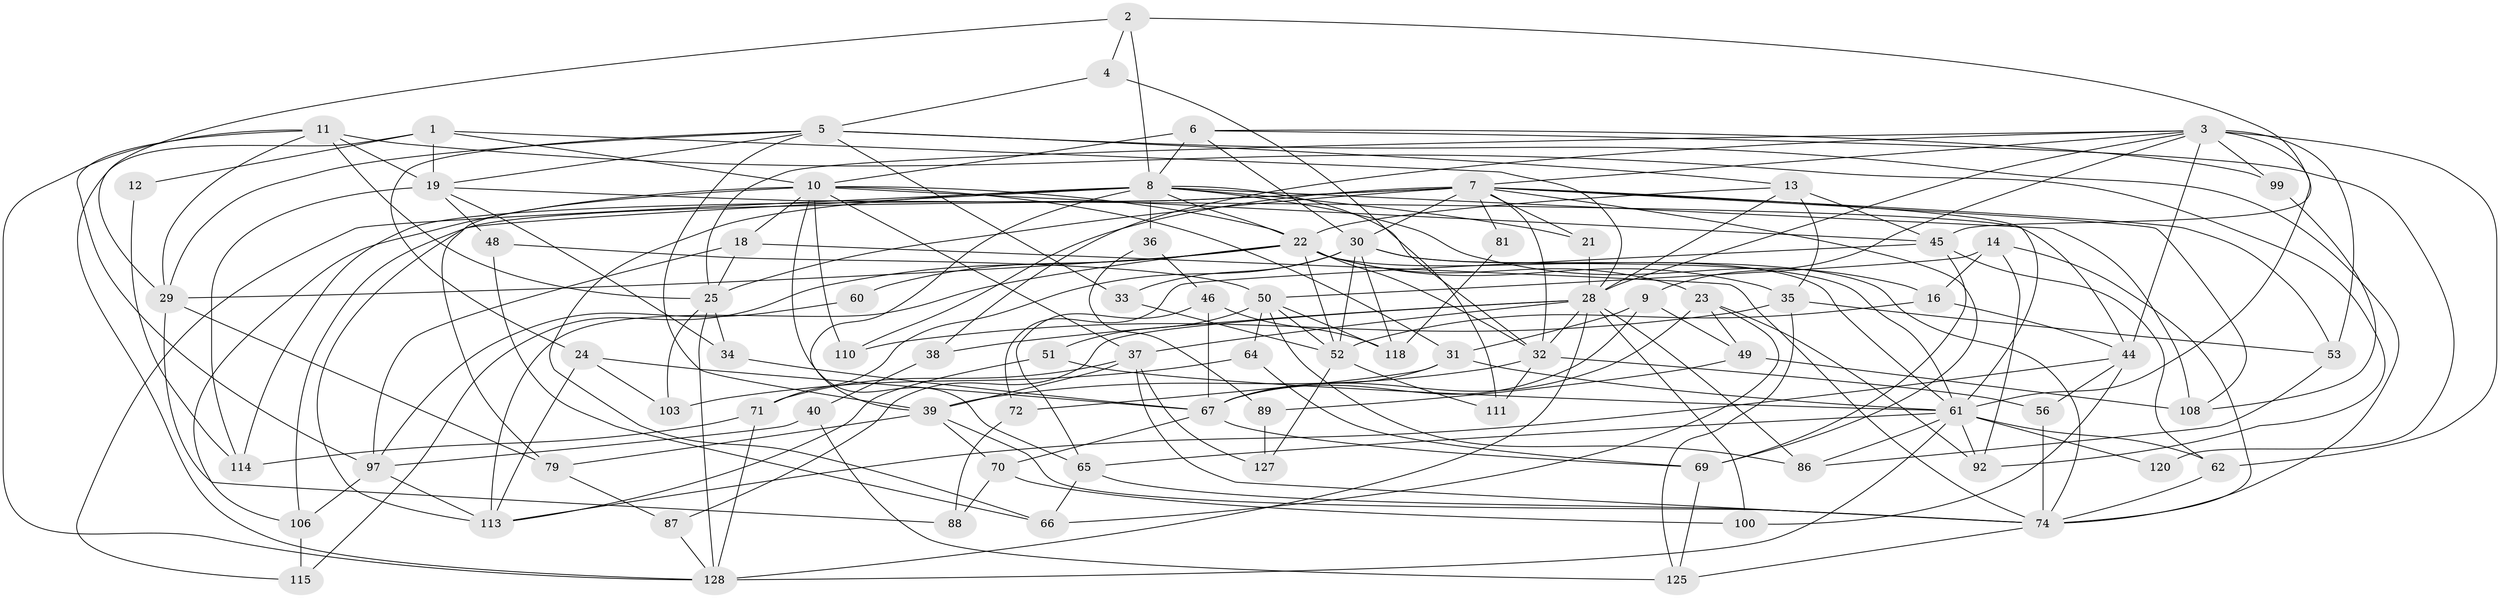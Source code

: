 // original degree distribution, {4: 0.2835820895522388, 3: 0.3283582089552239, 5: 0.12686567164179105, 6: 0.1044776119402985, 2: 0.09701492537313433, 7: 0.05223880597014925, 8: 0.007462686567164179}
// Generated by graph-tools (version 1.1) at 2025/19/03/04/25 18:19:01]
// undirected, 80 vertices, 202 edges
graph export_dot {
graph [start="1"]
  node [color=gray90,style=filled];
  1 [super="+17"];
  2 [super="+78"];
  3 [super="+85"];
  4;
  5 [super="+84"];
  6 [super="+102"];
  7 [super="+57+42"];
  8 [super="+82+43+131"];
  9 [super="+27"];
  10 [super="+20+122"];
  11 [super="+76+15"];
  12;
  13 [super="+109"];
  14;
  16 [super="+63"];
  18 [super="+77"];
  19 [super="+96"];
  21;
  22 [super="+133+93+59+112"];
  23 [super="+119+83"];
  24;
  25 [super="+105+26"];
  28 [super="+121"];
  29;
  30 [super="+94"];
  31 [super="+95"];
  32 [super="+80"];
  33;
  34;
  35 [super="+129"];
  36;
  37 [super="+98"];
  38;
  39 [super="+41"];
  40;
  44 [super="+55"];
  45;
  46;
  48;
  49 [super="+132"];
  50 [super="+73"];
  51;
  52;
  53;
  56 [super="+116"];
  60;
  61 [super="+68+90"];
  62;
  64;
  65 [super="+104"];
  66;
  67 [super="+126"];
  69 [super="+91"];
  70;
  71;
  72;
  74 [super="+117"];
  79;
  81;
  86;
  87;
  88;
  89;
  92;
  97 [super="+107"];
  99;
  100;
  103;
  106;
  108;
  110;
  111;
  113;
  114;
  115;
  118;
  120;
  125;
  127;
  128 [super="+130"];
  1 -- 28;
  1 -- 12;
  1 -- 19;
  1 -- 128;
  1 -- 10;
  2 -- 45;
  2 -- 4;
  2 -- 29;
  2 -- 8;
  3 -- 7;
  3 -- 28;
  3 -- 53;
  3 -- 99;
  3 -- 38;
  3 -- 62;
  3 -- 9;
  3 -- 44;
  3 -- 61 [weight=2];
  3 -- 25;
  4 -- 5;
  4 -- 111;
  5 -- 33;
  5 -- 39;
  5 -- 24;
  5 -- 29;
  5 -- 19;
  5 -- 13;
  5 -- 74;
  6 -- 30;
  6 -- 99;
  6 -- 120;
  6 -- 8 [weight=2];
  6 -- 10;
  7 -- 106 [weight=2];
  7 -- 25 [weight=3];
  7 -- 32;
  7 -- 114 [weight=2];
  7 -- 69;
  7 -- 110;
  7 -- 108;
  7 -- 81;
  7 -- 21;
  7 -- 53;
  7 -- 61;
  7 -- 30;
  8 -- 39;
  8 -- 113;
  8 -- 22;
  8 -- 16;
  8 -- 66;
  8 -- 21;
  8 -- 115;
  8 -- 36;
  8 -- 108;
  8 -- 32;
  9 -- 31;
  9 -- 49;
  9 -- 67;
  10 -- 37;
  10 -- 110;
  10 -- 45;
  10 -- 79;
  10 -- 65;
  10 -- 22;
  10 -- 106;
  10 -- 31;
  10 -- 18;
  11 -- 29;
  11 -- 92;
  11 -- 19 [weight=3];
  11 -- 25;
  11 -- 128;
  11 -- 97;
  12 -- 114;
  13 -- 28;
  13 -- 45;
  13 -- 35;
  13 -- 22;
  14 -- 74 [weight=2];
  14 -- 92;
  14 -- 16;
  14 -- 50;
  16 -- 52;
  16 -- 44;
  18 -- 74;
  18 -- 25;
  18 -- 97;
  19 -- 44;
  19 -- 114;
  19 -- 48;
  19 -- 34;
  21 -- 28;
  22 -- 35;
  22 -- 52;
  22 -- 113;
  22 -- 115;
  22 -- 61;
  22 -- 29;
  22 -- 32;
  22 -- 60;
  22 -- 23;
  23 -- 49 [weight=2];
  23 -- 66;
  23 -- 67;
  23 -- 92;
  24 -- 113;
  24 -- 103;
  24 -- 67;
  25 -- 103;
  25 -- 128;
  25 -- 34;
  28 -- 100;
  28 -- 32;
  28 -- 128;
  28 -- 38;
  28 -- 86;
  28 -- 87;
  28 -- 37;
  29 -- 79;
  29 -- 88;
  30 -- 52;
  30 -- 71;
  30 -- 33;
  30 -- 118;
  30 -- 74;
  30 -- 61;
  31 -- 72;
  31 -- 67;
  31 -- 61;
  32 -- 56;
  32 -- 39;
  32 -- 111;
  33 -- 52;
  34 -- 67;
  35 -- 53;
  35 -- 125;
  35 -- 110;
  36 -- 46;
  36 -- 89;
  37 -- 71;
  37 -- 39;
  37 -- 74;
  37 -- 127;
  38 -- 40;
  39 -- 79;
  39 -- 70;
  39 -- 74;
  40 -- 125;
  40 -- 97;
  44 -- 113;
  44 -- 56;
  44 -- 100;
  45 -- 62;
  45 -- 72;
  45 -- 69;
  46 -- 118;
  46 -- 67;
  46 -- 65;
  48 -- 66;
  48 -- 50;
  49 -- 108;
  49 -- 89;
  50 -- 52;
  50 -- 51;
  50 -- 64;
  50 -- 118;
  50 -- 86;
  51 -- 113;
  51 -- 61;
  52 -- 127;
  52 -- 111;
  53 -- 86;
  56 -- 74;
  60 -- 97;
  61 -- 86 [weight=2];
  61 -- 120;
  61 -- 62;
  61 -- 128;
  61 -- 65;
  61 -- 92;
  62 -- 74;
  64 -- 69;
  64 -- 103;
  65 -- 66;
  65 -- 74;
  67 -- 69;
  67 -- 70;
  69 -- 125;
  70 -- 88;
  70 -- 100;
  71 -- 114;
  71 -- 128;
  72 -- 88;
  74 -- 125;
  79 -- 87;
  81 -- 118;
  87 -- 128;
  89 -- 127;
  97 -- 113;
  97 -- 106;
  99 -- 108;
  106 -- 115;
}
